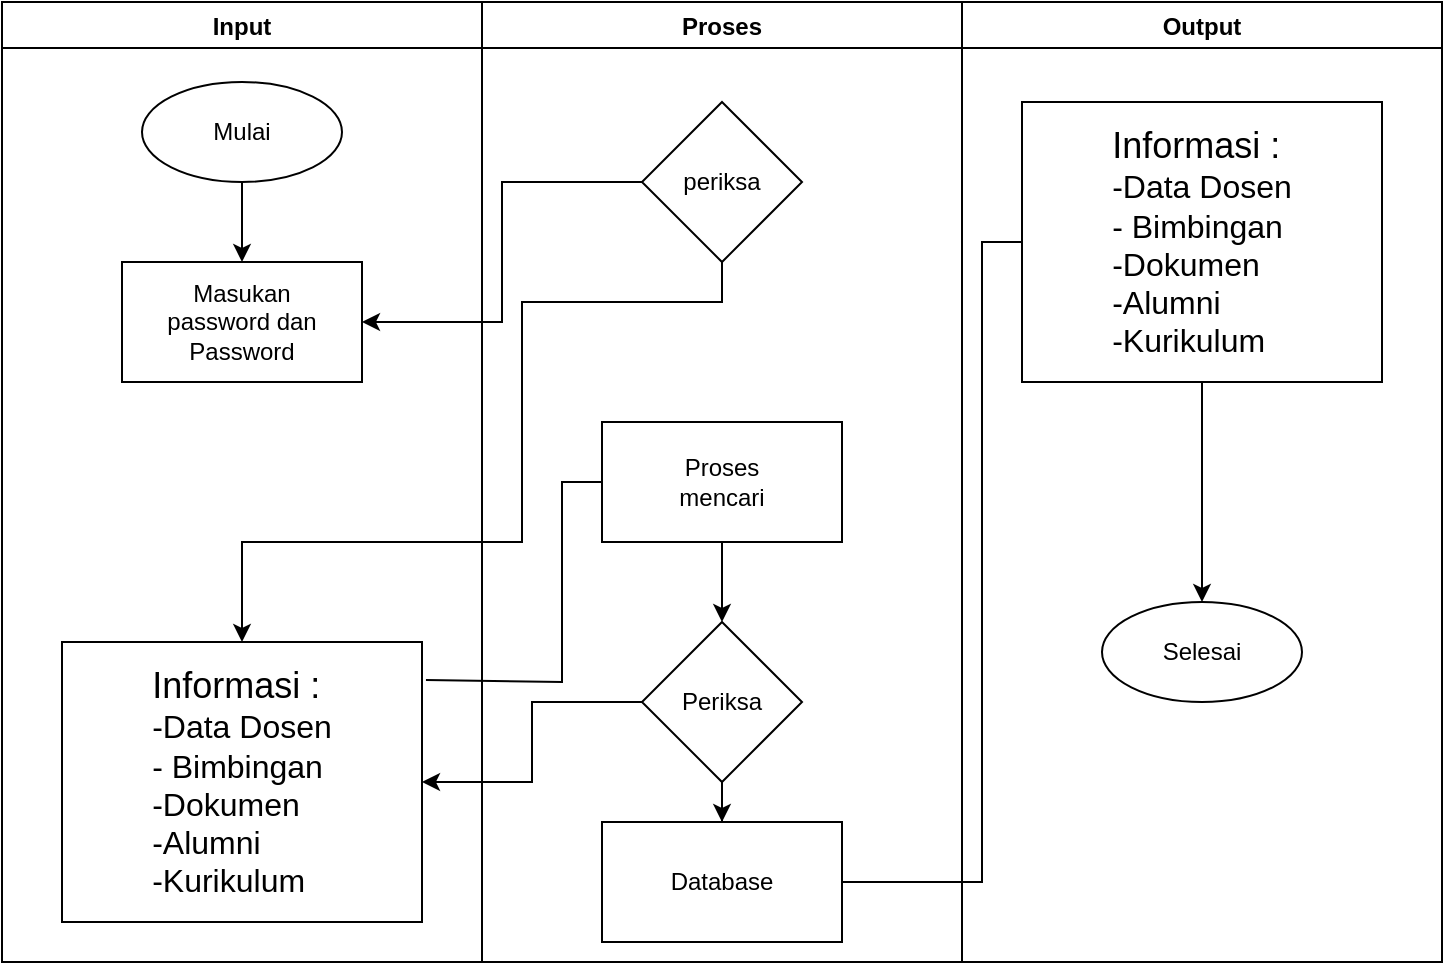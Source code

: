 <mxfile version="17.2.4" type="github">
  <diagram id="GAArYVb3wL-MwPL_srl-" name="Page-1">
    <mxGraphModel dx="862" dy="450" grid="0" gridSize="10" guides="1" tooltips="1" connect="1" arrows="1" fold="1" page="1" pageScale="1" pageWidth="850" pageHeight="1100" math="0" shadow="0">
      <root>
        <mxCell id="0" />
        <mxCell id="1" parent="0" />
        <mxCell id="8_LwzNCogyrDKt53fmmM-1" value="Input" style="swimlane;" vertex="1" parent="1">
          <mxGeometry x="80" y="40" width="240" height="480" as="geometry" />
        </mxCell>
        <mxCell id="8_LwzNCogyrDKt53fmmM-15" value="" style="edgeStyle=orthogonalEdgeStyle;rounded=0;orthogonalLoop=1;jettySize=auto;html=1;fontSize=18;" edge="1" parent="8_LwzNCogyrDKt53fmmM-1" source="8_LwzNCogyrDKt53fmmM-2" target="8_LwzNCogyrDKt53fmmM-7">
          <mxGeometry relative="1" as="geometry" />
        </mxCell>
        <mxCell id="8_LwzNCogyrDKt53fmmM-2" value="Mulai" style="ellipse;whiteSpace=wrap;html=1;" vertex="1" parent="8_LwzNCogyrDKt53fmmM-1">
          <mxGeometry x="70" y="40" width="100" height="50" as="geometry" />
        </mxCell>
        <mxCell id="8_LwzNCogyrDKt53fmmM-7" value="Masukan&lt;br&gt;password dan Password" style="rounded=0;whiteSpace=wrap;html=1;" vertex="1" parent="8_LwzNCogyrDKt53fmmM-1">
          <mxGeometry x="60" y="130" width="120" height="60" as="geometry" />
        </mxCell>
        <mxCell id="8_LwzNCogyrDKt53fmmM-13" value="&lt;div style=&quot;text-align: justify&quot;&gt;&lt;span&gt;&lt;font style=&quot;font-size: 18px&quot;&gt;Informasi :&lt;/font&gt;&lt;/span&gt;&lt;/div&gt;&lt;div style=&quot;text-align: justify&quot;&gt;&lt;span&gt;&lt;font size=&quot;3&quot;&gt;-Data Dosen&lt;/font&gt;&lt;/span&gt;&lt;/div&gt;&lt;div style=&quot;text-align: justify&quot;&gt;&lt;span&gt;&lt;font size=&quot;3&quot;&gt;- Bimbingan&lt;/font&gt;&lt;/span&gt;&lt;/div&gt;&lt;div style=&quot;text-align: justify&quot;&gt;&lt;span&gt;&lt;font size=&quot;3&quot;&gt;-Dokumen&lt;/font&gt;&lt;/span&gt;&lt;/div&gt;&lt;div style=&quot;text-align: justify&quot;&gt;&lt;span&gt;&lt;font size=&quot;3&quot;&gt;-Alumni&lt;/font&gt;&lt;/span&gt;&lt;/div&gt;&lt;div style=&quot;text-align: justify&quot;&gt;&lt;span&gt;&lt;font size=&quot;3&quot;&gt;-Kurikulum&lt;/font&gt;&lt;/span&gt;&lt;/div&gt;" style="rounded=0;whiteSpace=wrap;html=1;align=center;" vertex="1" parent="8_LwzNCogyrDKt53fmmM-1">
          <mxGeometry x="30" y="320" width="180" height="140" as="geometry" />
        </mxCell>
        <mxCell id="8_LwzNCogyrDKt53fmmM-3" value="Proses" style="swimlane;startSize=23;" vertex="1" parent="1">
          <mxGeometry x="320" y="40" width="240" height="480" as="geometry" />
        </mxCell>
        <mxCell id="8_LwzNCogyrDKt53fmmM-8" value="periksa" style="rhombus;whiteSpace=wrap;html=1;" vertex="1" parent="8_LwzNCogyrDKt53fmmM-3">
          <mxGeometry x="80" y="50" width="80" height="80" as="geometry" />
        </mxCell>
        <mxCell id="8_LwzNCogyrDKt53fmmM-27" value="" style="edgeStyle=orthogonalEdgeStyle;rounded=0;orthogonalLoop=1;jettySize=auto;html=1;fontSize=18;" edge="1" parent="8_LwzNCogyrDKt53fmmM-3" source="8_LwzNCogyrDKt53fmmM-9" target="8_LwzNCogyrDKt53fmmM-10">
          <mxGeometry relative="1" as="geometry" />
        </mxCell>
        <mxCell id="8_LwzNCogyrDKt53fmmM-9" value="Proses&lt;br&gt;mencari" style="rounded=0;whiteSpace=wrap;html=1;" vertex="1" parent="8_LwzNCogyrDKt53fmmM-3">
          <mxGeometry x="60" y="210" width="120" height="60" as="geometry" />
        </mxCell>
        <mxCell id="8_LwzNCogyrDKt53fmmM-24" value="" style="edgeStyle=orthogonalEdgeStyle;rounded=0;orthogonalLoop=1;jettySize=auto;html=1;fontSize=18;" edge="1" parent="8_LwzNCogyrDKt53fmmM-3" source="8_LwzNCogyrDKt53fmmM-10" target="8_LwzNCogyrDKt53fmmM-11">
          <mxGeometry relative="1" as="geometry" />
        </mxCell>
        <mxCell id="8_LwzNCogyrDKt53fmmM-10" value="Periksa" style="rhombus;whiteSpace=wrap;html=1;" vertex="1" parent="8_LwzNCogyrDKt53fmmM-3">
          <mxGeometry x="80" y="310" width="80" height="80" as="geometry" />
        </mxCell>
        <mxCell id="8_LwzNCogyrDKt53fmmM-11" value="Database" style="rounded=0;whiteSpace=wrap;html=1;" vertex="1" parent="8_LwzNCogyrDKt53fmmM-3">
          <mxGeometry x="60" y="410" width="120" height="60" as="geometry" />
        </mxCell>
        <mxCell id="8_LwzNCogyrDKt53fmmM-5" value="Output" style="swimlane;" vertex="1" parent="1">
          <mxGeometry x="560" y="40" width="240" height="480" as="geometry" />
        </mxCell>
        <mxCell id="8_LwzNCogyrDKt53fmmM-12" value="Selesai" style="ellipse;whiteSpace=wrap;html=1;" vertex="1" parent="8_LwzNCogyrDKt53fmmM-5">
          <mxGeometry x="70" y="300" width="100" height="50" as="geometry" />
        </mxCell>
        <mxCell id="8_LwzNCogyrDKt53fmmM-26" value="" style="edgeStyle=orthogonalEdgeStyle;rounded=0;orthogonalLoop=1;jettySize=auto;html=1;fontSize=18;" edge="1" parent="8_LwzNCogyrDKt53fmmM-5" source="8_LwzNCogyrDKt53fmmM-14" target="8_LwzNCogyrDKt53fmmM-12">
          <mxGeometry relative="1" as="geometry" />
        </mxCell>
        <mxCell id="8_LwzNCogyrDKt53fmmM-14" value="&lt;div style=&quot;text-align: justify&quot;&gt;&lt;font style=&quot;font-size: 18px&quot;&gt;Informasi :&lt;/font&gt;&lt;/div&gt;&lt;div style=&quot;text-align: justify&quot;&gt;&lt;font size=&quot;3&quot;&gt;-Data Dosen&lt;/font&gt;&lt;/div&gt;&lt;div style=&quot;text-align: justify&quot;&gt;&lt;font size=&quot;3&quot;&gt;- Bimbingan&lt;/font&gt;&lt;/div&gt;&lt;div style=&quot;text-align: justify&quot;&gt;&lt;font size=&quot;3&quot;&gt;-Dokumen&lt;/font&gt;&lt;/div&gt;&lt;div style=&quot;text-align: justify&quot;&gt;&lt;font size=&quot;3&quot;&gt;-Alumni&lt;/font&gt;&lt;/div&gt;&lt;div style=&quot;text-align: justify&quot;&gt;&lt;font size=&quot;3&quot;&gt;-Kurikulum&lt;/font&gt;&lt;/div&gt;" style="rounded=0;whiteSpace=wrap;html=1;" vertex="1" parent="8_LwzNCogyrDKt53fmmM-5">
          <mxGeometry x="30" y="50" width="180" height="140" as="geometry" />
        </mxCell>
        <mxCell id="8_LwzNCogyrDKt53fmmM-17" value="" style="edgeStyle=orthogonalEdgeStyle;rounded=0;orthogonalLoop=1;jettySize=auto;html=1;fontSize=18;entryX=1;entryY=0.5;entryDx=0;entryDy=0;" edge="1" parent="1" source="8_LwzNCogyrDKt53fmmM-8" target="8_LwzNCogyrDKt53fmmM-7">
          <mxGeometry relative="1" as="geometry">
            <mxPoint x="320" y="130" as="targetPoint" />
          </mxGeometry>
        </mxCell>
        <mxCell id="8_LwzNCogyrDKt53fmmM-18" value="" style="edgeStyle=orthogonalEdgeStyle;rounded=0;orthogonalLoop=1;jettySize=auto;html=1;fontSize=18;entryX=0.5;entryY=0;entryDx=0;entryDy=0;" edge="1" parent="1" source="8_LwzNCogyrDKt53fmmM-8" target="8_LwzNCogyrDKt53fmmM-13">
          <mxGeometry relative="1" as="geometry">
            <Array as="points">
              <mxPoint x="440" y="190" />
              <mxPoint x="340" y="190" />
              <mxPoint x="340" y="310" />
              <mxPoint x="200" y="310" />
            </Array>
          </mxGeometry>
        </mxCell>
        <mxCell id="8_LwzNCogyrDKt53fmmM-22" value="" style="endArrow=none;html=1;rounded=0;fontSize=18;exitX=1.011;exitY=0.136;exitDx=0;exitDy=0;entryX=0;entryY=0.5;entryDx=0;entryDy=0;exitPerimeter=0;" edge="1" parent="1" source="8_LwzNCogyrDKt53fmmM-13" target="8_LwzNCogyrDKt53fmmM-9">
          <mxGeometry width="50" height="50" relative="1" as="geometry">
            <mxPoint x="480" y="310" as="sourcePoint" />
            <mxPoint x="530" y="260" as="targetPoint" />
            <Array as="points">
              <mxPoint x="360" y="380" />
              <mxPoint x="360" y="280" />
            </Array>
          </mxGeometry>
        </mxCell>
        <mxCell id="8_LwzNCogyrDKt53fmmM-23" value="" style="edgeStyle=orthogonalEdgeStyle;rounded=0;orthogonalLoop=1;jettySize=auto;html=1;fontSize=18;" edge="1" parent="1" source="8_LwzNCogyrDKt53fmmM-10" target="8_LwzNCogyrDKt53fmmM-13">
          <mxGeometry relative="1" as="geometry" />
        </mxCell>
        <mxCell id="8_LwzNCogyrDKt53fmmM-25" value="" style="endArrow=none;html=1;rounded=0;fontSize=18;entryX=0;entryY=0.5;entryDx=0;entryDy=0;exitX=1;exitY=0.5;exitDx=0;exitDy=0;" edge="1" parent="1" source="8_LwzNCogyrDKt53fmmM-11" target="8_LwzNCogyrDKt53fmmM-14">
          <mxGeometry width="50" height="50" relative="1" as="geometry">
            <mxPoint x="480" y="310" as="sourcePoint" />
            <mxPoint x="530" y="260" as="targetPoint" />
            <Array as="points">
              <mxPoint x="570" y="480" />
              <mxPoint x="570" y="310" />
              <mxPoint x="570" y="160" />
            </Array>
          </mxGeometry>
        </mxCell>
      </root>
    </mxGraphModel>
  </diagram>
</mxfile>
